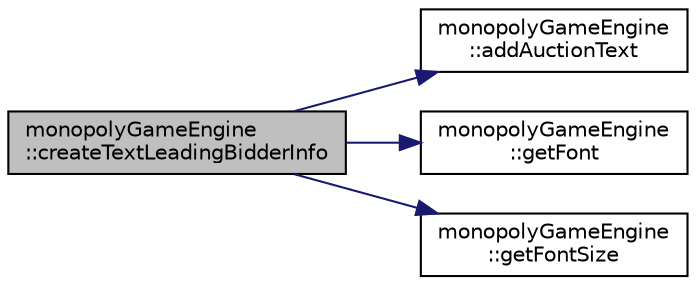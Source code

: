 digraph "monopolyGameEngine::createTextLeadingBidderInfo"
{
 // LATEX_PDF_SIZE
  edge [fontname="Helvetica",fontsize="10",labelfontname="Helvetica",labelfontsize="10"];
  node [fontname="Helvetica",fontsize="10",shape=record];
  rankdir="LR";
  Node1 [label="monopolyGameEngine\l::createTextLeadingBidderInfo",height=0.2,width=0.4,color="black", fillcolor="grey75", style="filled", fontcolor="black",tooltip=" "];
  Node1 -> Node2 [color="midnightblue",fontsize="10",style="solid",fontname="Helvetica"];
  Node2 [label="monopolyGameEngine\l::addAuctionText",height=0.2,width=0.4,color="black", fillcolor="white", style="filled",URL="$classmonopoly_game_engine.html#ad0583aed4fa19f0cc2af556756cf35de",tooltip=" "];
  Node1 -> Node3 [color="midnightblue",fontsize="10",style="solid",fontname="Helvetica"];
  Node3 [label="monopolyGameEngine\l::getFont",height=0.2,width=0.4,color="black", fillcolor="white", style="filled",URL="$classmonopoly_game_engine.html#aa1c15fdbe8a343109e69453126c99d90",tooltip=" "];
  Node1 -> Node4 [color="midnightblue",fontsize="10",style="solid",fontname="Helvetica"];
  Node4 [label="monopolyGameEngine\l::getFontSize",height=0.2,width=0.4,color="black", fillcolor="white", style="filled",URL="$classmonopoly_game_engine.html#a2e00931eaa6fae4e2967e73503264f7a",tooltip=" "];
}

